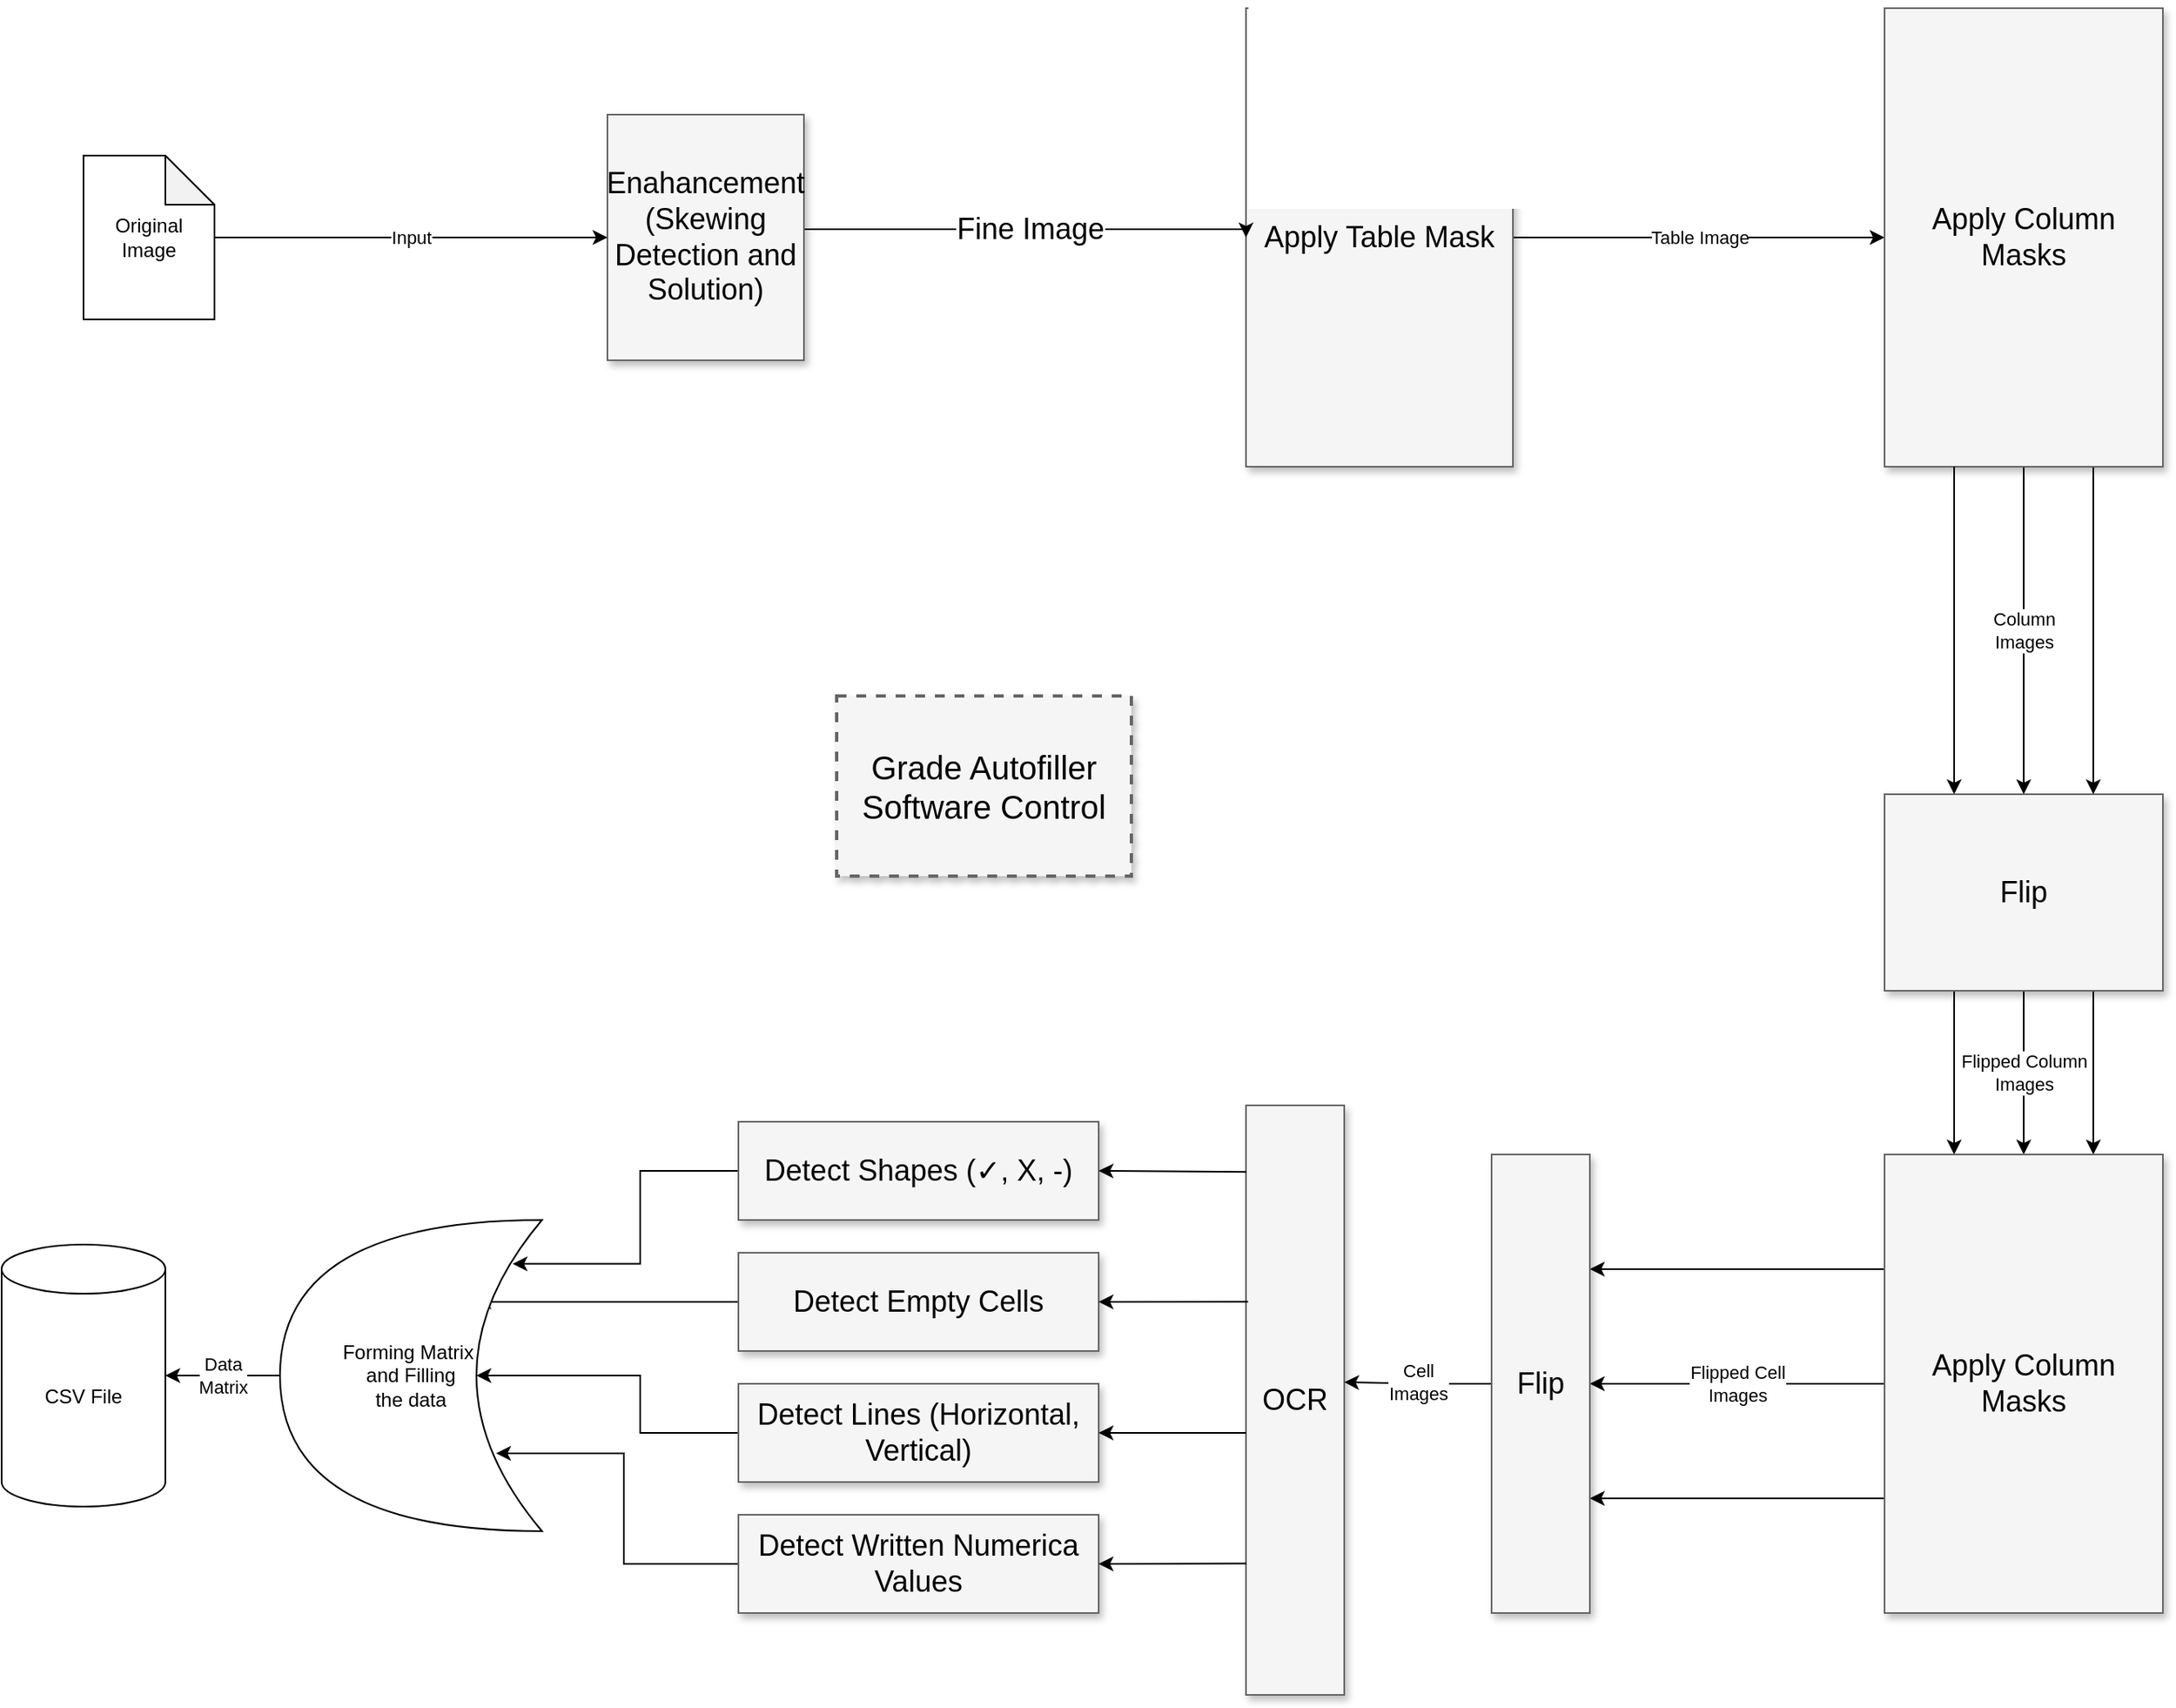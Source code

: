 <mxfile version="20.3.0" type="device"><diagram name="Page-1" id="90a13364-a465-7bf4-72fc-28e22215d7a0"><mxGraphModel dx="1483" dy="916" grid="1" gridSize="10" guides="1" tooltips="1" connect="1" arrows="1" fold="1" page="1" pageScale="1.5" pageWidth="1169" pageHeight="826" background="none" math="0" shadow="0"><root><mxCell id="0" style=";html=1;"/><mxCell id="1" style=";html=1;" parent="0"/><mxCell id="3a17f1ce550125da-1" value="Grade Autofiller&lt;br&gt;Software Control" style="whiteSpace=wrap;html=1;shadow=1;fontSize=20;fillColor=#f5f5f5;strokeColor=#666666;strokeWidth=2;dashed=1;" parent="1" vertex="1"><mxGeometry x="740" y="510" width="180" height="110" as="geometry"/></mxCell><mxCell id="bZXrbVjtQJRBYidXHTxg-7" value="Table Image" style="edgeStyle=orthogonalEdgeStyle;rounded=0;orthogonalLoop=1;jettySize=auto;html=1;" edge="1" parent="1" source="3a17f1ce550125da-2" target="bZXrbVjtQJRBYidXHTxg-6"><mxGeometry relative="1" as="geometry"/></mxCell><mxCell id="3a17f1ce550125da-2" value="Apply Table Mask" style="whiteSpace=wrap;html=1;shadow=1;fontSize=18;fillColor=#f5f5f5;strokeColor=#666666;" parent="1" vertex="1"><mxGeometry x="990" y="90" width="163" height="280" as="geometry"/></mxCell><mxCell id="bZXrbVjtQJRBYidXHTxg-10" value="Flipped Column&lt;br&gt;Images" style="edgeStyle=orthogonalEdgeStyle;rounded=0;orthogonalLoop=1;jettySize=auto;html=1;" edge="1" parent="1" source="3a17f1ce550125da-4" target="bZXrbVjtQJRBYidXHTxg-9"><mxGeometry relative="1" as="geometry"/></mxCell><mxCell id="bZXrbVjtQJRBYidXHTxg-56" style="edgeStyle=orthogonalEdgeStyle;rounded=0;orthogonalLoop=1;jettySize=auto;html=1;exitX=1;exitY=0.75;exitDx=0;exitDy=0;entryX=0.25;entryY=0;entryDx=0;entryDy=0;" edge="1" parent="1" source="3a17f1ce550125da-4" target="bZXrbVjtQJRBYidXHTxg-9"><mxGeometry relative="1" as="geometry"/></mxCell><mxCell id="bZXrbVjtQJRBYidXHTxg-57" style="edgeStyle=orthogonalEdgeStyle;rounded=0;orthogonalLoop=1;jettySize=auto;html=1;exitX=1;exitY=0.25;exitDx=0;exitDy=0;entryX=0.75;entryY=0;entryDx=0;entryDy=0;" edge="1" parent="1" source="3a17f1ce550125da-4" target="bZXrbVjtQJRBYidXHTxg-9"><mxGeometry relative="1" as="geometry"/></mxCell><mxCell id="3a17f1ce550125da-4" value="Flip" style="whiteSpace=wrap;html=1;shadow=1;fontSize=18;fillColor=#f5f5f5;strokeColor=#666666;direction=south;" parent="1" vertex="1"><mxGeometry x="1380" y="570" width="170" height="120" as="geometry"/></mxCell><mxCell id="3a17f1ce550125da-20" value="Fine Image" style="edgeStyle=elbowEdgeStyle;rounded=0;html=1;startArrow=none;startFill=0;jettySize=auto;orthogonalLoop=1;fontSize=18;elbow=vertical;entryX=0;entryY=0.5;entryDx=0;entryDy=0;" parent="1" source="3a17f1ce550125da-8" target="3a17f1ce550125da-2" edge="1"><mxGeometry relative="1" as="geometry"><Array as="points"><mxPoint x="777" y="225"/></Array><mxPoint x="807" y="225.0" as="targetPoint"/></mxGeometry></mxCell><mxCell id="3a17f1ce550125da-8" value="Enahancement&lt;br&gt;(Skewing Detection and Solution)" style="whiteSpace=wrap;html=1;shadow=1;fontSize=18;fillColor=#f5f5f5;strokeColor=#666666;" parent="1" vertex="1"><mxGeometry x="600" y="155" width="120" height="150" as="geometry"/></mxCell><mxCell id="3a17f1ce550125da-10" value="OCR" style="whiteSpace=wrap;html=1;shadow=1;fontSize=18;fillColor=#f5f5f5;strokeColor=#666666;direction=south;" parent="1" vertex="1"><mxGeometry x="990" y="760" width="60" height="360" as="geometry"/></mxCell><mxCell id="bZXrbVjtQJRBYidXHTxg-3" value="Input" style="edgeStyle=orthogonalEdgeStyle;rounded=0;orthogonalLoop=1;jettySize=auto;html=1;entryX=0;entryY=0.5;entryDx=0;entryDy=0;" edge="1" parent="1" source="bZXrbVjtQJRBYidXHTxg-1" target="3a17f1ce550125da-8"><mxGeometry relative="1" as="geometry"><mxPoint x="577" y="121" as="targetPoint"/></mxGeometry></mxCell><mxCell id="bZXrbVjtQJRBYidXHTxg-1" value="Original Image" style="shape=note;whiteSpace=wrap;html=1;backgroundOutline=1;darkOpacity=0.05;" vertex="1" parent="1"><mxGeometry x="280" y="180" width="80" height="100" as="geometry"/></mxCell><mxCell id="bZXrbVjtQJRBYidXHTxg-8" value="Column &lt;br&gt;Images" style="edgeStyle=orthogonalEdgeStyle;rounded=0;orthogonalLoop=1;jettySize=auto;html=1;" edge="1" parent="1" source="bZXrbVjtQJRBYidXHTxg-6" target="3a17f1ce550125da-4"><mxGeometry relative="1" as="geometry"/></mxCell><mxCell id="bZXrbVjtQJRBYidXHTxg-54" style="edgeStyle=orthogonalEdgeStyle;rounded=0;orthogonalLoop=1;jettySize=auto;html=1;exitX=0.75;exitY=1;exitDx=0;exitDy=0;entryX=0;entryY=0.25;entryDx=0;entryDy=0;" edge="1" parent="1" source="bZXrbVjtQJRBYidXHTxg-6" target="3a17f1ce550125da-4"><mxGeometry relative="1" as="geometry"/></mxCell><mxCell id="bZXrbVjtQJRBYidXHTxg-6" value="Apply Column Masks" style="whiteSpace=wrap;html=1;shadow=1;fontSize=18;fillColor=#f5f5f5;strokeColor=#666666;" vertex="1" parent="1"><mxGeometry x="1380" y="90" width="170" height="280" as="geometry"/></mxCell><mxCell id="bZXrbVjtQJRBYidXHTxg-12" value="Flipped Cell&lt;br&gt;Images" style="edgeStyle=orthogonalEdgeStyle;rounded=0;orthogonalLoop=1;jettySize=auto;html=1;" edge="1" parent="1" source="bZXrbVjtQJRBYidXHTxg-9" target="bZXrbVjtQJRBYidXHTxg-11"><mxGeometry relative="1" as="geometry"/></mxCell><mxCell id="bZXrbVjtQJRBYidXHTxg-58" style="edgeStyle=orthogonalEdgeStyle;rounded=0;orthogonalLoop=1;jettySize=auto;html=1;exitX=0;exitY=0.25;exitDx=0;exitDy=0;entryX=0.25;entryY=0;entryDx=0;entryDy=0;" edge="1" parent="1" source="bZXrbVjtQJRBYidXHTxg-9" target="bZXrbVjtQJRBYidXHTxg-11"><mxGeometry relative="1" as="geometry"/></mxCell><mxCell id="bZXrbVjtQJRBYidXHTxg-59" style="edgeStyle=orthogonalEdgeStyle;rounded=0;orthogonalLoop=1;jettySize=auto;html=1;exitX=0;exitY=0.75;exitDx=0;exitDy=0;entryX=0.75;entryY=0;entryDx=0;entryDy=0;" edge="1" parent="1" source="bZXrbVjtQJRBYidXHTxg-9" target="bZXrbVjtQJRBYidXHTxg-11"><mxGeometry relative="1" as="geometry"/></mxCell><mxCell id="bZXrbVjtQJRBYidXHTxg-9" value="Apply Column Masks" style="whiteSpace=wrap;html=1;shadow=1;fontSize=18;fillColor=#f5f5f5;strokeColor=#666666;" vertex="1" parent="1"><mxGeometry x="1380" y="790" width="170" height="280" as="geometry"/></mxCell><mxCell id="bZXrbVjtQJRBYidXHTxg-61" value="Cell&lt;br&gt;Images" style="edgeStyle=orthogonalEdgeStyle;rounded=0;orthogonalLoop=1;jettySize=auto;html=1;exitX=0.5;exitY=1;exitDx=0;exitDy=0;" edge="1" parent="1" source="bZXrbVjtQJRBYidXHTxg-11"><mxGeometry relative="1" as="geometry"><mxPoint x="1050" y="929" as="targetPoint"/></mxGeometry></mxCell><mxCell id="bZXrbVjtQJRBYidXHTxg-11" value="Flip" style="whiteSpace=wrap;html=1;shadow=1;fontSize=18;fillColor=#f5f5f5;strokeColor=#666666;direction=south;" vertex="1" parent="1"><mxGeometry x="1140" y="790" width="60" height="280" as="geometry"/></mxCell><mxCell id="bZXrbVjtQJRBYidXHTxg-52" value="" style="endArrow=classic;html=1;rounded=0;entryX=0;entryY=0.75;entryDx=0;entryDy=0;exitX=0.25;exitY=1;exitDx=0;exitDy=0;" edge="1" parent="1" source="bZXrbVjtQJRBYidXHTxg-6" target="3a17f1ce550125da-4"><mxGeometry width="50" height="50" relative="1" as="geometry"><mxPoint x="1280" y="530" as="sourcePoint"/><mxPoint x="1330" y="480" as="targetPoint"/></mxGeometry></mxCell><mxCell id="bZXrbVjtQJRBYidXHTxg-63" value="CSV File" style="shape=cylinder3;whiteSpace=wrap;html=1;boundedLbl=1;backgroundOutline=1;size=15;" vertex="1" parent="1"><mxGeometry x="230" y="845" width="100" height="160" as="geometry"/></mxCell><mxCell id="bZXrbVjtQJRBYidXHTxg-75" style="edgeStyle=orthogonalEdgeStyle;rounded=0;orthogonalLoop=1;jettySize=auto;html=1;exitX=0.5;exitY=1;exitDx=0;exitDy=0;entryX=0.112;entryY=0.859;entryDx=0;entryDy=0;entryPerimeter=0;" edge="1" parent="1" source="bZXrbVjtQJRBYidXHTxg-65" target="bZXrbVjtQJRBYidXHTxg-74"><mxGeometry relative="1" as="geometry"><mxPoint x="590" y="850" as="targetPoint"/></mxGeometry></mxCell><mxCell id="bZXrbVjtQJRBYidXHTxg-65" value="Detect Shapes (✓, X, -)" style="whiteSpace=wrap;html=1;shadow=1;fontSize=18;fillColor=#f5f5f5;strokeColor=#666666;direction=south;" vertex="1" parent="1"><mxGeometry x="680" y="770" width="220" height="60" as="geometry"/></mxCell><mxCell id="bZXrbVjtQJRBYidXHTxg-76" style="edgeStyle=orthogonalEdgeStyle;rounded=0;orthogonalLoop=1;jettySize=auto;html=1;" edge="1" parent="1" source="bZXrbVjtQJRBYidXHTxg-66"><mxGeometry relative="1" as="geometry"><mxPoint x="520" y="880" as="targetPoint"/><Array as="points"><mxPoint x="610" y="880"/><mxPoint x="610" y="880"/></Array></mxGeometry></mxCell><mxCell id="bZXrbVjtQJRBYidXHTxg-66" value="Detect Empty Cells" style="whiteSpace=wrap;html=1;shadow=1;fontSize=18;fillColor=#f5f5f5;strokeColor=#666666;direction=south;" vertex="1" parent="1"><mxGeometry x="680" y="850" width="220" height="60" as="geometry"/></mxCell><mxCell id="bZXrbVjtQJRBYidXHTxg-77" style="edgeStyle=orthogonalEdgeStyle;rounded=0;orthogonalLoop=1;jettySize=auto;html=1;entryX=0.25;entryY=0.5;entryDx=0;entryDy=0;entryPerimeter=0;" edge="1" parent="1" source="bZXrbVjtQJRBYidXHTxg-67" target="bZXrbVjtQJRBYidXHTxg-74"><mxGeometry relative="1" as="geometry"/></mxCell><mxCell id="bZXrbVjtQJRBYidXHTxg-67" value="Detect Lines (Horizontal, Vertical)" style="whiteSpace=wrap;html=1;shadow=1;fontSize=18;fillColor=#f5f5f5;strokeColor=#666666;direction=south;" vertex="1" parent="1"><mxGeometry x="680" y="930" width="220" height="60" as="geometry"/></mxCell><mxCell id="bZXrbVjtQJRBYidXHTxg-78" style="edgeStyle=orthogonalEdgeStyle;rounded=0;orthogonalLoop=1;jettySize=auto;html=1;entryX=0.175;entryY=0.25;entryDx=0;entryDy=0;entryPerimeter=0;" edge="1" parent="1" source="bZXrbVjtQJRBYidXHTxg-68" target="bZXrbVjtQJRBYidXHTxg-74"><mxGeometry relative="1" as="geometry"><mxPoint x="600" y="960" as="targetPoint"/><Array as="points"><mxPoint x="610" y="1040"/><mxPoint x="610" y="972"/></Array></mxGeometry></mxCell><mxCell id="bZXrbVjtQJRBYidXHTxg-68" value="Detect Written Numerica Values" style="whiteSpace=wrap;html=1;shadow=1;fontSize=18;fillColor=#f5f5f5;strokeColor=#666666;direction=south;" vertex="1" parent="1"><mxGeometry x="680" y="1010" width="220" height="60" as="geometry"/></mxCell><mxCell id="bZXrbVjtQJRBYidXHTxg-70" value="" style="endArrow=classic;html=1;rounded=0;exitX=0.113;exitY=0.998;exitDx=0;exitDy=0;exitPerimeter=0;entryX=0.5;entryY=0;entryDx=0;entryDy=0;" edge="1" parent="1" source="3a17f1ce550125da-10" target="bZXrbVjtQJRBYidXHTxg-65"><mxGeometry width="50" height="50" relative="1" as="geometry"><mxPoint x="890" y="690" as="sourcePoint"/><mxPoint x="940" y="640" as="targetPoint"/></mxGeometry></mxCell><mxCell id="bZXrbVjtQJRBYidXHTxg-71" value="" style="endArrow=classic;html=1;rounded=0;exitX=0.333;exitY=0.979;exitDx=0;exitDy=0;exitPerimeter=0;entryX=0.5;entryY=0;entryDx=0;entryDy=0;" edge="1" parent="1" source="3a17f1ce550125da-10" target="bZXrbVjtQJRBYidXHTxg-66"><mxGeometry width="50" height="50" relative="1" as="geometry"><mxPoint x="890" y="690" as="sourcePoint"/><mxPoint x="940" y="640" as="targetPoint"/></mxGeometry></mxCell><mxCell id="bZXrbVjtQJRBYidXHTxg-72" value="" style="endArrow=classic;html=1;rounded=0;entryX=0.5;entryY=0;entryDx=0;entryDy=0;" edge="1" parent="1" target="bZXrbVjtQJRBYidXHTxg-67"><mxGeometry width="50" height="50" relative="1" as="geometry"><mxPoint x="990" y="960" as="sourcePoint"/><mxPoint x="940" y="640" as="targetPoint"/></mxGeometry></mxCell><mxCell id="bZXrbVjtQJRBYidXHTxg-73" value="" style="endArrow=classic;html=1;rounded=0;entryX=0.5;entryY=0;entryDx=0;entryDy=0;exitX=0.777;exitY=0.998;exitDx=0;exitDy=0;exitPerimeter=0;" edge="1" parent="1" source="3a17f1ce550125da-10" target="bZXrbVjtQJRBYidXHTxg-68"><mxGeometry width="50" height="50" relative="1" as="geometry"><mxPoint x="1000" y="970.0" as="sourcePoint"/><mxPoint x="910" y="970.0" as="targetPoint"/></mxGeometry></mxCell><mxCell id="bZXrbVjtQJRBYidXHTxg-79" value="Data&lt;br&gt;Matrix" style="edgeStyle=orthogonalEdgeStyle;rounded=0;orthogonalLoop=1;jettySize=auto;html=1;entryX=1;entryY=0.5;entryDx=0;entryDy=0;entryPerimeter=0;" edge="1" parent="1" source="bZXrbVjtQJRBYidXHTxg-74" target="bZXrbVjtQJRBYidXHTxg-63"><mxGeometry relative="1" as="geometry"/></mxCell><mxCell id="bZXrbVjtQJRBYidXHTxg-74" value="Forming Matrix&amp;nbsp;&lt;br&gt;and Filling&lt;br&gt;the data" style="shape=xor;whiteSpace=wrap;html=1;direction=west;" vertex="1" parent="1"><mxGeometry x="400" y="830" width="160" height="190" as="geometry"/></mxCell></root></mxGraphModel></diagram></mxfile>